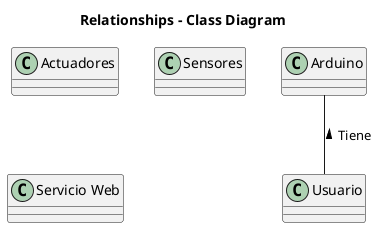 @startuml

title Relationships - Class Diagram

class Arduino
class Usuario
class Actuadores
class Sensores
class Servicio_web as "Servicio Web"

Arduino -- Usuario : Tiene <



@enduml